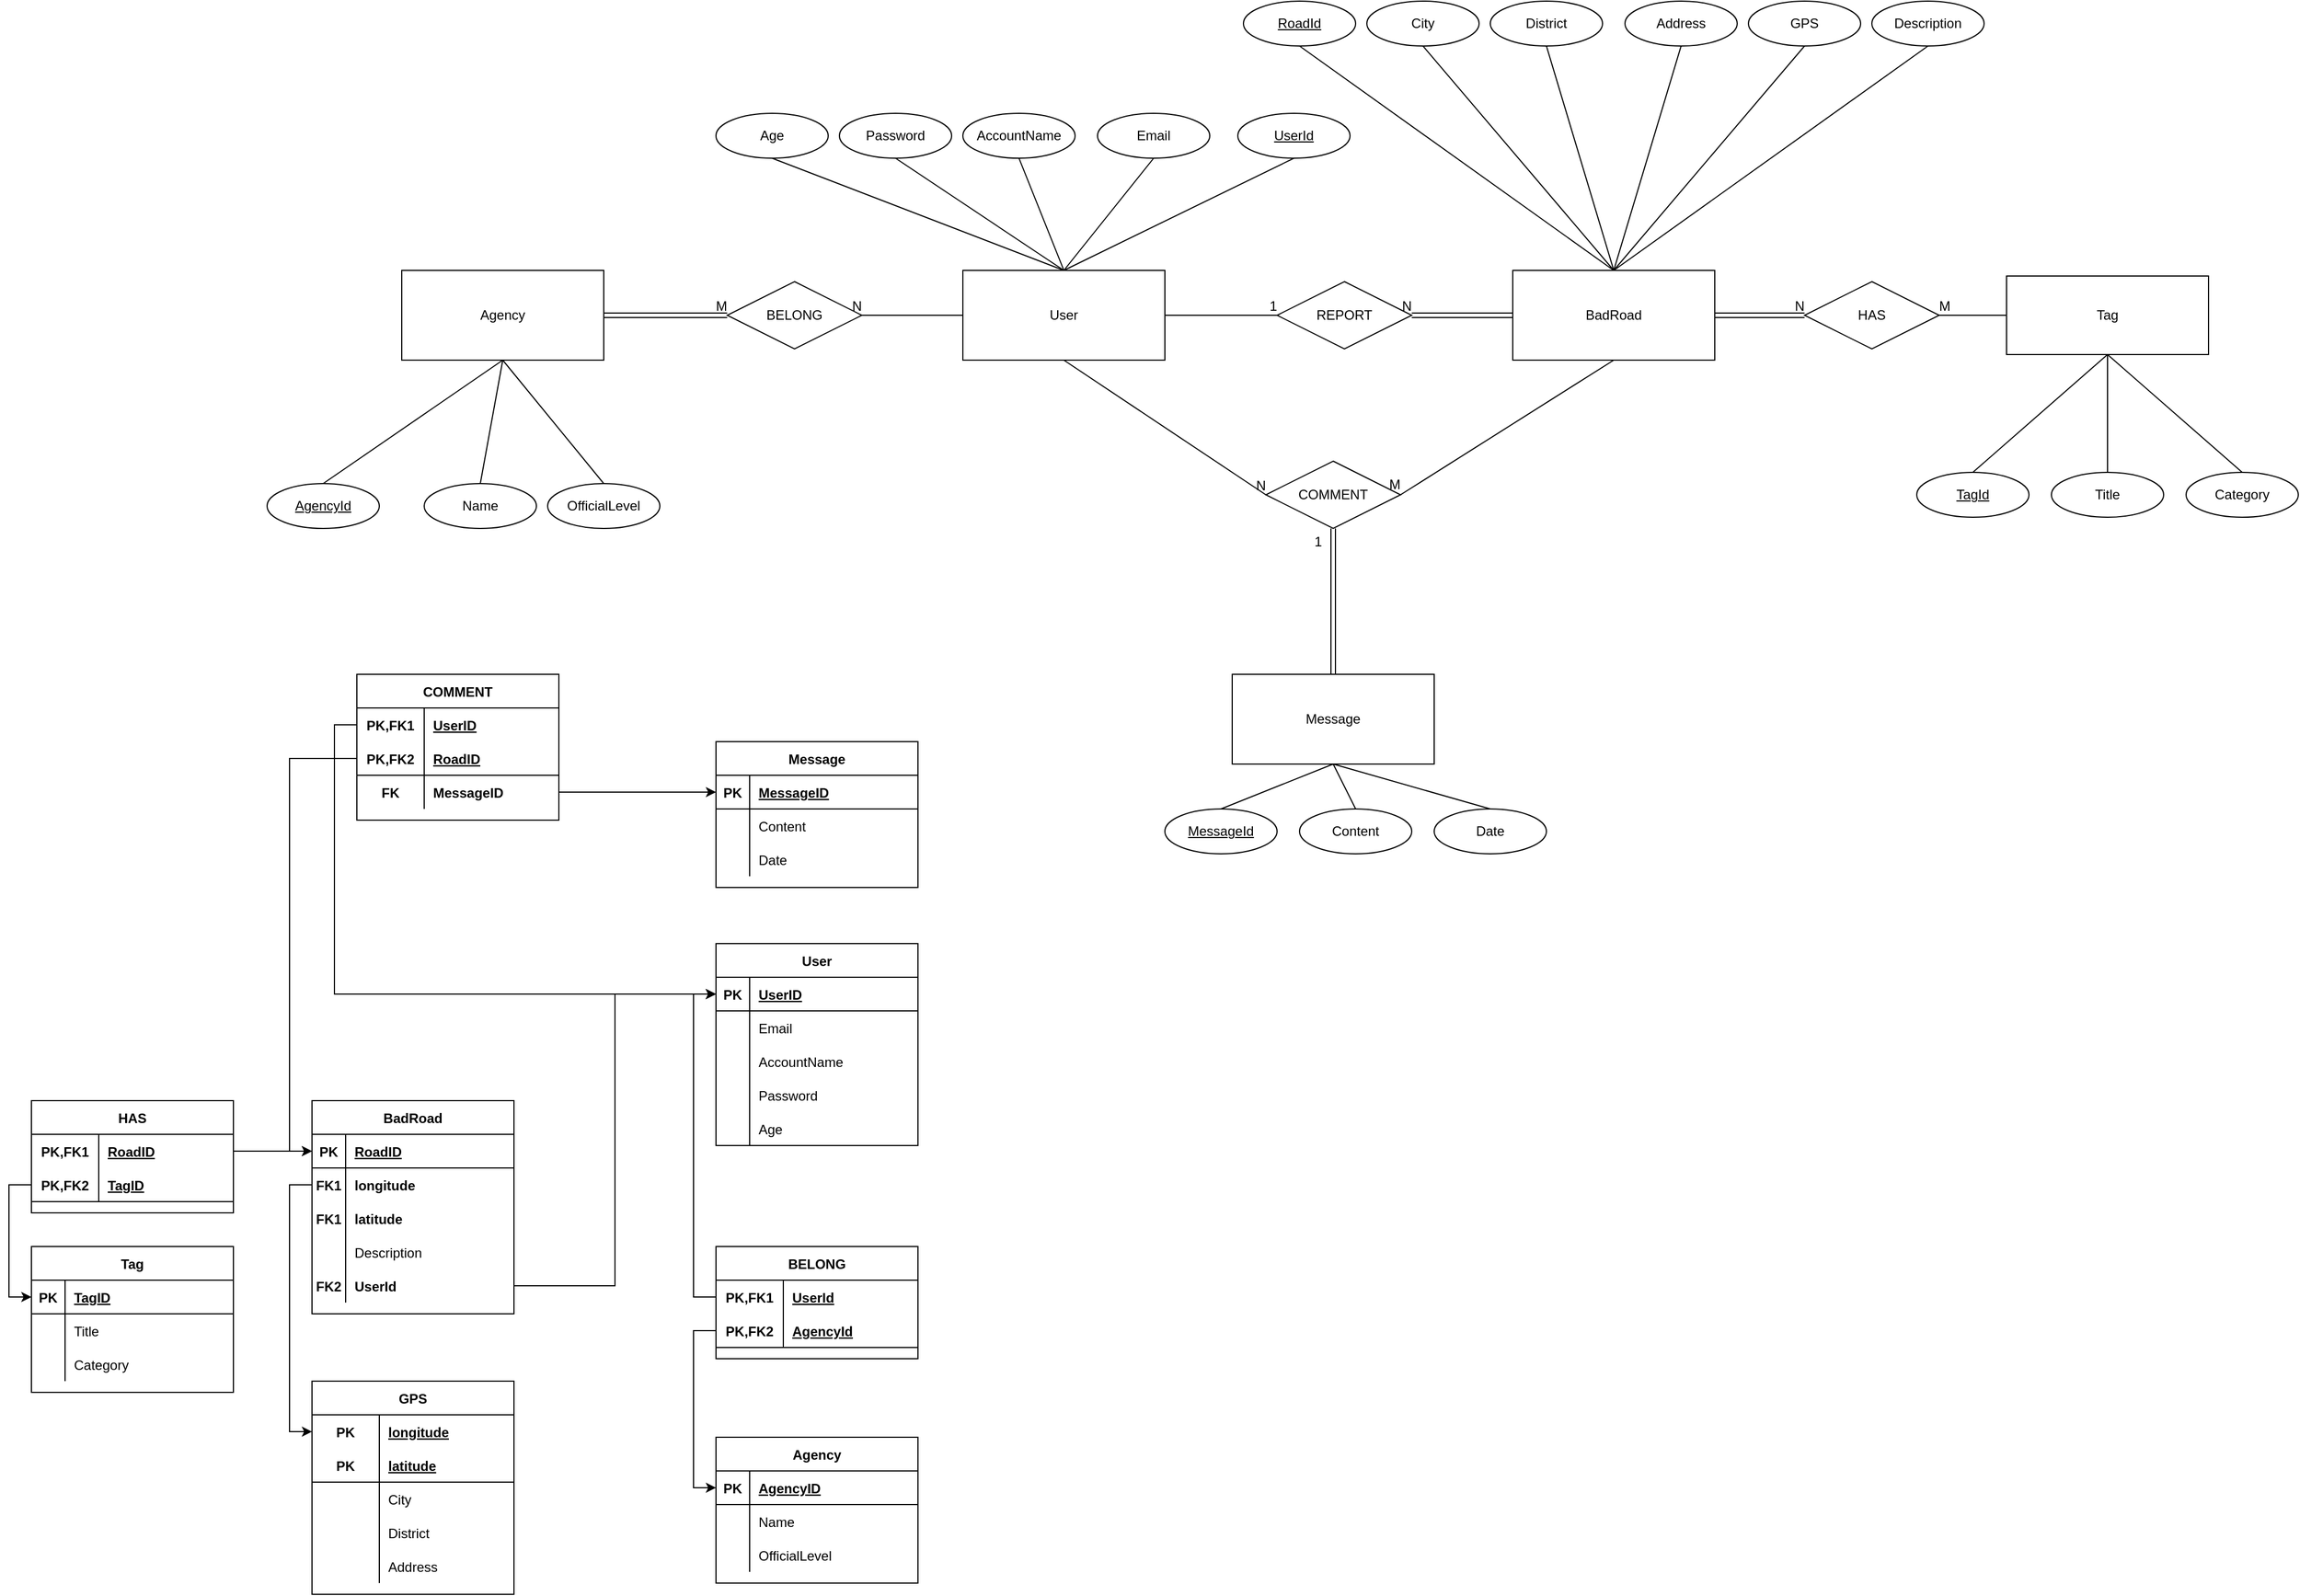 <mxfile version="16.0.3" type="device"><diagram id="R2lEEEUBdFMjLlhIrx00" name="Page-1"><mxGraphModel dx="2272" dy="762" grid="1" gridSize="10" guides="1" tooltips="1" connect="1" arrows="1" fold="1" page="1" pageScale="1" pageWidth="850" pageHeight="1100" math="0" shadow="0" extFonts="Permanent Marker^https://fonts.googleapis.com/css?family=Permanent+Marker"><root><mxCell id="0"/><mxCell id="1" parent="0"/><mxCell id="YirFMe6kpLTMvPpuCkTy-1" value="User" style="whiteSpace=wrap;html=1;align=center;" parent="1" vertex="1"><mxGeometry x="80" y="270" width="180" height="80" as="geometry"/></mxCell><mxCell id="YirFMe6kpLTMvPpuCkTy-2" value="BadRoad" style="whiteSpace=wrap;html=1;align=center;" parent="1" vertex="1"><mxGeometry x="570" y="270" width="180" height="80" as="geometry"/></mxCell><mxCell id="YirFMe6kpLTMvPpuCkTy-3" value="REPORT" style="shape=rhombus;perimeter=rhombusPerimeter;whiteSpace=wrap;html=1;align=center;" parent="1" vertex="1"><mxGeometry x="360" y="280" width="120" height="60" as="geometry"/></mxCell><mxCell id="YirFMe6kpLTMvPpuCkTy-7" value="Message" style="whiteSpace=wrap;html=1;align=center;" parent="1" vertex="1"><mxGeometry x="320" y="630" width="180" height="80" as="geometry"/></mxCell><mxCell id="YirFMe6kpLTMvPpuCkTy-8" value="COMMENT" style="shape=rhombus;perimeter=rhombusPerimeter;whiteSpace=wrap;html=1;align=center;" parent="1" vertex="1"><mxGeometry x="350" y="440" width="120" height="60" as="geometry"/></mxCell><mxCell id="YirFMe6kpLTMvPpuCkTy-12" value="Tag" style="whiteSpace=wrap;html=1;align=center;" parent="1" vertex="1"><mxGeometry x="1010" y="275" width="180" height="70" as="geometry"/></mxCell><mxCell id="YirFMe6kpLTMvPpuCkTy-15" value="HAS" style="shape=rhombus;perimeter=rhombusPerimeter;whiteSpace=wrap;html=1;align=center;" parent="1" vertex="1"><mxGeometry x="830" y="280" width="120" height="60" as="geometry"/></mxCell><mxCell id="YirFMe6kpLTMvPpuCkTy-19" value="Agency" style="whiteSpace=wrap;html=1;align=center;" parent="1" vertex="1"><mxGeometry x="-420" y="270" width="180" height="80" as="geometry"/></mxCell><mxCell id="YirFMe6kpLTMvPpuCkTy-20" value="BELONG" style="shape=rhombus;perimeter=rhombusPerimeter;whiteSpace=wrap;html=1;align=center;" parent="1" vertex="1"><mxGeometry x="-130" y="280" width="120" height="60" as="geometry"/></mxCell><mxCell id="YirFMe6kpLTMvPpuCkTy-25" value="MessageId" style="ellipse;whiteSpace=wrap;html=1;align=center;fontStyle=4;" parent="1" vertex="1"><mxGeometry x="260" y="750" width="100" height="40" as="geometry"/></mxCell><mxCell id="YirFMe6kpLTMvPpuCkTy-26" value="Content" style="ellipse;whiteSpace=wrap;html=1;align=center;" parent="1" vertex="1"><mxGeometry x="380" y="750" width="100" height="40" as="geometry"/></mxCell><mxCell id="YirFMe6kpLTMvPpuCkTy-27" value="Date" style="ellipse;whiteSpace=wrap;html=1;align=center;" parent="1" vertex="1"><mxGeometry x="500" y="750" width="100" height="40" as="geometry"/></mxCell><mxCell id="YirFMe6kpLTMvPpuCkTy-29" value="" style="endArrow=none;html=1;rounded=0;exitX=0.5;exitY=1;exitDx=0;exitDy=0;entryX=0.5;entryY=0;entryDx=0;entryDy=0;" parent="1" source="YirFMe6kpLTMvPpuCkTy-7" target="YirFMe6kpLTMvPpuCkTy-25" edge="1"><mxGeometry relative="1" as="geometry"><mxPoint x="420" y="510" as="sourcePoint"/><mxPoint x="420" y="640" as="targetPoint"/></mxGeometry></mxCell><mxCell id="YirFMe6kpLTMvPpuCkTy-30" value="" style="endArrow=none;html=1;rounded=0;entryX=0.5;entryY=0;entryDx=0;entryDy=0;" parent="1" target="YirFMe6kpLTMvPpuCkTy-26" edge="1"><mxGeometry relative="1" as="geometry"><mxPoint x="410" y="710" as="sourcePoint"/><mxPoint x="320" y="760" as="targetPoint"/></mxGeometry></mxCell><mxCell id="YirFMe6kpLTMvPpuCkTy-31" value="" style="endArrow=none;html=1;rounded=0;entryX=0.5;entryY=0;entryDx=0;entryDy=0;exitX=0.5;exitY=1;exitDx=0;exitDy=0;" parent="1" source="YirFMe6kpLTMvPpuCkTy-7" target="YirFMe6kpLTMvPpuCkTy-27" edge="1"><mxGeometry relative="1" as="geometry"><mxPoint x="420" y="720" as="sourcePoint"/><mxPoint x="440" y="760" as="targetPoint"/></mxGeometry></mxCell><mxCell id="YirFMe6kpLTMvPpuCkTy-32" value="TagId" style="ellipse;whiteSpace=wrap;html=1;align=center;fontStyle=4;" parent="1" vertex="1"><mxGeometry x="930" y="450" width="100" height="40" as="geometry"/></mxCell><mxCell id="YirFMe6kpLTMvPpuCkTy-33" value="Title" style="ellipse;whiteSpace=wrap;html=1;align=center;" parent="1" vertex="1"><mxGeometry x="1050" y="450" width="100" height="40" as="geometry"/></mxCell><mxCell id="YirFMe6kpLTMvPpuCkTy-34" value="Category" style="ellipse;whiteSpace=wrap;html=1;align=center;" parent="1" vertex="1"><mxGeometry x="1170" y="450" width="100" height="40" as="geometry"/></mxCell><mxCell id="YirFMe6kpLTMvPpuCkTy-35" value="" style="endArrow=none;html=1;rounded=0;entryX=0.5;entryY=0;entryDx=0;entryDy=0;exitX=0.5;exitY=1;exitDx=0;exitDy=0;" parent="1" source="YirFMe6kpLTMvPpuCkTy-12" target="YirFMe6kpLTMvPpuCkTy-32" edge="1"><mxGeometry relative="1" as="geometry"><mxPoint x="1100" y="340" as="sourcePoint"/><mxPoint x="1090" y="340" as="targetPoint"/></mxGeometry></mxCell><mxCell id="YirFMe6kpLTMvPpuCkTy-36" value="" style="endArrow=none;html=1;rounded=0;entryX=0.5;entryY=0;entryDx=0;entryDy=0;exitX=0.5;exitY=1;exitDx=0;exitDy=0;" parent="1" source="YirFMe6kpLTMvPpuCkTy-12" target="YirFMe6kpLTMvPpuCkTy-33" edge="1"><mxGeometry relative="1" as="geometry"><mxPoint x="1100" y="340" as="sourcePoint"/><mxPoint x="990" y="460" as="targetPoint"/></mxGeometry></mxCell><mxCell id="YirFMe6kpLTMvPpuCkTy-37" value="" style="endArrow=none;html=1;rounded=0;entryX=0.5;entryY=0;entryDx=0;entryDy=0;exitX=0.5;exitY=1;exitDx=0;exitDy=0;" parent="1" source="YirFMe6kpLTMvPpuCkTy-12" target="YirFMe6kpLTMvPpuCkTy-34" edge="1"><mxGeometry relative="1" as="geometry"><mxPoint x="1080" y="410" as="sourcePoint"/><mxPoint x="1110" y="460" as="targetPoint"/></mxGeometry></mxCell><mxCell id="YirFMe6kpLTMvPpuCkTy-39" value="UserId" style="ellipse;whiteSpace=wrap;html=1;align=center;fontStyle=4;" parent="1" vertex="1"><mxGeometry x="325" y="130" width="100" height="40" as="geometry"/></mxCell><mxCell id="YirFMe6kpLTMvPpuCkTy-40" value="Email" style="ellipse;whiteSpace=wrap;html=1;align=center;" parent="1" vertex="1"><mxGeometry x="200" y="130" width="100" height="40" as="geometry"/></mxCell><mxCell id="YirFMe6kpLTMvPpuCkTy-41" value="AccountName" style="ellipse;whiteSpace=wrap;html=1;align=center;" parent="1" vertex="1"><mxGeometry x="80" y="130" width="100" height="40" as="geometry"/></mxCell><mxCell id="YirFMe6kpLTMvPpuCkTy-42" value="Password" style="ellipse;whiteSpace=wrap;html=1;align=center;" parent="1" vertex="1"><mxGeometry x="-30" y="130" width="100" height="40" as="geometry"/></mxCell><mxCell id="YirFMe6kpLTMvPpuCkTy-43" value="" style="endArrow=none;html=1;rounded=0;exitX=0.5;exitY=1;exitDx=0;exitDy=0;entryX=0.5;entryY=0;entryDx=0;entryDy=0;" parent="1" source="YirFMe6kpLTMvPpuCkTy-39" target="YirFMe6kpLTMvPpuCkTy-1" edge="1"><mxGeometry relative="1" as="geometry"><mxPoint x="180" y="490" as="sourcePoint"/><mxPoint x="340" y="490" as="targetPoint"/></mxGeometry></mxCell><mxCell id="YirFMe6kpLTMvPpuCkTy-44" value="" style="endArrow=none;html=1;rounded=0;exitX=0.5;exitY=1;exitDx=0;exitDy=0;" parent="1" source="YirFMe6kpLTMvPpuCkTy-40" edge="1"><mxGeometry relative="1" as="geometry"><mxPoint x="30" y="390" as="sourcePoint"/><mxPoint x="170" y="270" as="targetPoint"/></mxGeometry></mxCell><mxCell id="YirFMe6kpLTMvPpuCkTy-45" value="" style="endArrow=none;html=1;rounded=0;exitX=0.5;exitY=1;exitDx=0;exitDy=0;entryX=0.5;entryY=0;entryDx=0;entryDy=0;" parent="1" source="YirFMe6kpLTMvPpuCkTy-41" target="YirFMe6kpLTMvPpuCkTy-1" edge="1"><mxGeometry relative="1" as="geometry"><mxPoint y="320" as="sourcePoint"/><mxPoint x="90" y="320" as="targetPoint"/></mxGeometry></mxCell><mxCell id="YirFMe6kpLTMvPpuCkTy-46" value="" style="endArrow=none;html=1;rounded=0;exitX=0.5;exitY=1;exitDx=0;exitDy=0;entryX=0.5;entryY=0;entryDx=0;entryDy=0;" parent="1" source="YirFMe6kpLTMvPpuCkTy-42" target="YirFMe6kpLTMvPpuCkTy-1" edge="1"><mxGeometry relative="1" as="geometry"><mxPoint y="400" as="sourcePoint"/><mxPoint x="90" y="320" as="targetPoint"/></mxGeometry></mxCell><mxCell id="YirFMe6kpLTMvPpuCkTy-48" value="AgencyId" style="ellipse;whiteSpace=wrap;html=1;align=center;fontStyle=4;" parent="1" vertex="1"><mxGeometry x="-540" y="460" width="100" height="40" as="geometry"/></mxCell><mxCell id="YirFMe6kpLTMvPpuCkTy-50" value="Name" style="ellipse;whiteSpace=wrap;html=1;align=center;" parent="1" vertex="1"><mxGeometry x="-400" y="460" width="100" height="40" as="geometry"/></mxCell><mxCell id="YirFMe6kpLTMvPpuCkTy-51" value="OfficialLevel" style="ellipse;whiteSpace=wrap;html=1;align=center;" parent="1" vertex="1"><mxGeometry x="-290" y="460" width="100" height="40" as="geometry"/></mxCell><mxCell id="YirFMe6kpLTMvPpuCkTy-52" value="" style="endArrow=none;html=1;rounded=0;exitX=0.5;exitY=1;exitDx=0;exitDy=0;entryX=0.5;entryY=0;entryDx=0;entryDy=0;" parent="1" source="YirFMe6kpLTMvPpuCkTy-19" target="YirFMe6kpLTMvPpuCkTy-48" edge="1"><mxGeometry relative="1" as="geometry"><mxPoint x="180" y="490" as="sourcePoint"/><mxPoint x="340" y="490" as="targetPoint"/></mxGeometry></mxCell><mxCell id="YirFMe6kpLTMvPpuCkTy-53" value="" style="endArrow=none;html=1;rounded=0;exitX=0.5;exitY=1;exitDx=0;exitDy=0;entryX=0.5;entryY=0;entryDx=0;entryDy=0;" parent="1" source="YirFMe6kpLTMvPpuCkTy-19" target="YirFMe6kpLTMvPpuCkTy-50" edge="1"><mxGeometry relative="1" as="geometry"><mxPoint x="-320" y="360" as="sourcePoint"/><mxPoint x="-380" y="470" as="targetPoint"/></mxGeometry></mxCell><mxCell id="YirFMe6kpLTMvPpuCkTy-54" value="" style="endArrow=none;html=1;rounded=0;exitX=0.5;exitY=1;exitDx=0;exitDy=0;entryX=0.5;entryY=0;entryDx=0;entryDy=0;" parent="1" source="YirFMe6kpLTMvPpuCkTy-19" target="YirFMe6kpLTMvPpuCkTy-51" edge="1"><mxGeometry relative="1" as="geometry"><mxPoint x="-320" y="360" as="sourcePoint"/><mxPoint x="-270" y="470" as="targetPoint"/></mxGeometry></mxCell><mxCell id="YirFMe6kpLTMvPpuCkTy-55" value="Age" style="ellipse;whiteSpace=wrap;html=1;align=center;" parent="1" vertex="1"><mxGeometry x="-140" y="130" width="100" height="40" as="geometry"/></mxCell><mxCell id="YirFMe6kpLTMvPpuCkTy-56" value="" style="endArrow=none;html=1;rounded=0;exitX=0.5;exitY=1;exitDx=0;exitDy=0;" parent="1" source="YirFMe6kpLTMvPpuCkTy-55" edge="1"><mxGeometry relative="1" as="geometry"><mxPoint x="-80" y="190" as="sourcePoint"/><mxPoint x="170" y="270" as="targetPoint"/></mxGeometry></mxCell><mxCell id="YirFMe6kpLTMvPpuCkTy-62" value="RoadId" style="ellipse;whiteSpace=wrap;html=1;align=center;fontStyle=4;" parent="1" vertex="1"><mxGeometry x="330" y="30" width="100" height="40" as="geometry"/></mxCell><mxCell id="YirFMe6kpLTMvPpuCkTy-63" value="Address" style="ellipse;whiteSpace=wrap;html=1;align=center;" parent="1" vertex="1"><mxGeometry x="670" y="30" width="100" height="40" as="geometry"/></mxCell><mxCell id="YirFMe6kpLTMvPpuCkTy-64" value="GPS" style="ellipse;whiteSpace=wrap;html=1;align=center;" parent="1" vertex="1"><mxGeometry x="780" y="30" width="100" height="40" as="geometry"/></mxCell><mxCell id="YirFMe6kpLTMvPpuCkTy-65" value="Description" style="ellipse;whiteSpace=wrap;html=1;align=center;" parent="1" vertex="1"><mxGeometry x="890" y="30" width="100" height="40" as="geometry"/></mxCell><mxCell id="YirFMe6kpLTMvPpuCkTy-67" value="City" style="ellipse;whiteSpace=wrap;html=1;align=center;" parent="1" vertex="1"><mxGeometry x="440" y="30" width="100" height="40" as="geometry"/></mxCell><mxCell id="YirFMe6kpLTMvPpuCkTy-68" value="District" style="ellipse;whiteSpace=wrap;html=1;align=center;" parent="1" vertex="1"><mxGeometry x="550" y="30" width="100" height="40" as="geometry"/></mxCell><mxCell id="YirFMe6kpLTMvPpuCkTy-70" value="" style="endArrow=none;html=1;rounded=0;exitX=0.5;exitY=1;exitDx=0;exitDy=0;entryX=0.5;entryY=0;entryDx=0;entryDy=0;" parent="1" source="YirFMe6kpLTMvPpuCkTy-62" target="YirFMe6kpLTMvPpuCkTy-2" edge="1"><mxGeometry relative="1" as="geometry"><mxPoint x="760" y="320" as="sourcePoint"/><mxPoint x="840" y="320" as="targetPoint"/></mxGeometry></mxCell><mxCell id="YirFMe6kpLTMvPpuCkTy-71" value="" style="endArrow=none;html=1;rounded=0;exitX=0.5;exitY=1;exitDx=0;exitDy=0;entryX=0.5;entryY=0;entryDx=0;entryDy=0;" parent="1" source="YirFMe6kpLTMvPpuCkTy-67" target="YirFMe6kpLTMvPpuCkTy-2" edge="1"><mxGeometry relative="1" as="geometry"><mxPoint x="390" y="80" as="sourcePoint"/><mxPoint x="670" y="280" as="targetPoint"/></mxGeometry></mxCell><mxCell id="YirFMe6kpLTMvPpuCkTy-73" value="" style="endArrow=none;html=1;rounded=0;exitX=0.5;exitY=1;exitDx=0;exitDy=0;entryX=0.5;entryY=0;entryDx=0;entryDy=0;" parent="1" source="YirFMe6kpLTMvPpuCkTy-68" target="YirFMe6kpLTMvPpuCkTy-2" edge="1"><mxGeometry relative="1" as="geometry"><mxPoint x="500" y="80" as="sourcePoint"/><mxPoint x="670" y="280" as="targetPoint"/></mxGeometry></mxCell><mxCell id="YirFMe6kpLTMvPpuCkTy-74" value="" style="endArrow=none;html=1;rounded=0;exitX=0.5;exitY=1;exitDx=0;exitDy=0;entryX=0.5;entryY=0;entryDx=0;entryDy=0;" parent="1" source="YirFMe6kpLTMvPpuCkTy-63" target="YirFMe6kpLTMvPpuCkTy-2" edge="1"><mxGeometry relative="1" as="geometry"><mxPoint x="610" y="80" as="sourcePoint"/><mxPoint x="670" y="280" as="targetPoint"/></mxGeometry></mxCell><mxCell id="YirFMe6kpLTMvPpuCkTy-75" value="" style="endArrow=none;html=1;rounded=0;exitX=0.5;exitY=1;exitDx=0;exitDy=0;entryX=0.5;entryY=0;entryDx=0;entryDy=0;" parent="1" source="YirFMe6kpLTMvPpuCkTy-64" target="YirFMe6kpLTMvPpuCkTy-2" edge="1"><mxGeometry relative="1" as="geometry"><mxPoint x="730" y="80" as="sourcePoint"/><mxPoint x="670" y="280" as="targetPoint"/></mxGeometry></mxCell><mxCell id="YirFMe6kpLTMvPpuCkTy-76" value="" style="endArrow=none;html=1;rounded=0;exitX=0.5;exitY=1;exitDx=0;exitDy=0;entryX=0.5;entryY=0;entryDx=0;entryDy=0;" parent="1" source="YirFMe6kpLTMvPpuCkTy-65" target="YirFMe6kpLTMvPpuCkTy-2" edge="1"><mxGeometry relative="1" as="geometry"><mxPoint x="840" y="80" as="sourcePoint"/><mxPoint x="670" y="280" as="targetPoint"/></mxGeometry></mxCell><mxCell id="T5A4hEwjB7IqHNZZooqv-5" value="" style="endArrow=none;html=1;rounded=0;entryX=1;entryY=0.5;entryDx=0;entryDy=0;exitX=0;exitY=0.5;exitDx=0;exitDy=0;" edge="1" parent="1" source="YirFMe6kpLTMvPpuCkTy-1" target="YirFMe6kpLTMvPpuCkTy-20"><mxGeometry relative="1" as="geometry"><mxPoint x="-20" y="410" as="sourcePoint"/><mxPoint x="140" y="410" as="targetPoint"/></mxGeometry></mxCell><mxCell id="T5A4hEwjB7IqHNZZooqv-6" value="N" style="resizable=0;html=1;align=right;verticalAlign=bottom;" connectable="0" vertex="1" parent="T5A4hEwjB7IqHNZZooqv-5"><mxGeometry x="1" relative="1" as="geometry"/></mxCell><mxCell id="T5A4hEwjB7IqHNZZooqv-9" value="" style="shape=link;html=1;rounded=0;exitX=1;exitY=0.5;exitDx=0;exitDy=0;entryX=0;entryY=0.5;entryDx=0;entryDy=0;" edge="1" parent="1" source="YirFMe6kpLTMvPpuCkTy-19" target="YirFMe6kpLTMvPpuCkTy-20"><mxGeometry relative="1" as="geometry"><mxPoint x="-20" y="410" as="sourcePoint"/><mxPoint x="140" y="410" as="targetPoint"/></mxGeometry></mxCell><mxCell id="T5A4hEwjB7IqHNZZooqv-10" value="M" style="resizable=0;html=1;align=right;verticalAlign=bottom;" connectable="0" vertex="1" parent="T5A4hEwjB7IqHNZZooqv-9"><mxGeometry x="1" relative="1" as="geometry"/></mxCell><mxCell id="T5A4hEwjB7IqHNZZooqv-11" value="" style="shape=link;html=1;rounded=0;entryX=1;entryY=0.5;entryDx=0;entryDy=0;exitX=0;exitY=0.5;exitDx=0;exitDy=0;" edge="1" parent="1" source="YirFMe6kpLTMvPpuCkTy-2" target="YirFMe6kpLTMvPpuCkTy-3"><mxGeometry relative="1" as="geometry"><mxPoint x="440" y="330" as="sourcePoint"/><mxPoint x="600" y="330" as="targetPoint"/></mxGeometry></mxCell><mxCell id="T5A4hEwjB7IqHNZZooqv-12" value="N" style="resizable=0;html=1;align=right;verticalAlign=bottom;" connectable="0" vertex="1" parent="T5A4hEwjB7IqHNZZooqv-11"><mxGeometry x="1" relative="1" as="geometry"/></mxCell><mxCell id="T5A4hEwjB7IqHNZZooqv-13" value="" style="endArrow=none;html=1;rounded=0;exitX=1;exitY=0.5;exitDx=0;exitDy=0;entryX=0;entryY=0.5;entryDx=0;entryDy=0;" edge="1" parent="1" source="YirFMe6kpLTMvPpuCkTy-1" target="YirFMe6kpLTMvPpuCkTy-3"><mxGeometry relative="1" as="geometry"><mxPoint x="440" y="330" as="sourcePoint"/><mxPoint x="600" y="330" as="targetPoint"/></mxGeometry></mxCell><mxCell id="T5A4hEwjB7IqHNZZooqv-14" value="1" style="resizable=0;html=1;align=right;verticalAlign=bottom;" connectable="0" vertex="1" parent="T5A4hEwjB7IqHNZZooqv-13"><mxGeometry x="1" relative="1" as="geometry"/></mxCell><mxCell id="T5A4hEwjB7IqHNZZooqv-17" value="" style="endArrow=none;html=1;rounded=0;entryX=1;entryY=0.5;entryDx=0;entryDy=0;exitX=0;exitY=0.5;exitDx=0;exitDy=0;" edge="1" parent="1" source="YirFMe6kpLTMvPpuCkTy-12" target="YirFMe6kpLTMvPpuCkTy-15"><mxGeometry relative="1" as="geometry"><mxPoint x="750" y="330" as="sourcePoint"/><mxPoint x="910" y="330" as="targetPoint"/></mxGeometry></mxCell><mxCell id="T5A4hEwjB7IqHNZZooqv-18" value="M" style="resizable=0;html=1;align=right;verticalAlign=bottom;" connectable="0" vertex="1" parent="T5A4hEwjB7IqHNZZooqv-17"><mxGeometry x="1" relative="1" as="geometry"><mxPoint x="10" as="offset"/></mxGeometry></mxCell><mxCell id="T5A4hEwjB7IqHNZZooqv-19" value="" style="shape=link;html=1;rounded=0;exitX=1;exitY=0.5;exitDx=0;exitDy=0;entryX=0;entryY=0.5;entryDx=0;entryDy=0;" edge="1" parent="1" source="YirFMe6kpLTMvPpuCkTy-2" target="YirFMe6kpLTMvPpuCkTy-15"><mxGeometry relative="1" as="geometry"><mxPoint x="340" y="390" as="sourcePoint"/><mxPoint x="500" y="390" as="targetPoint"/></mxGeometry></mxCell><mxCell id="T5A4hEwjB7IqHNZZooqv-20" value="N" style="resizable=0;html=1;align=right;verticalAlign=bottom;" connectable="0" vertex="1" parent="T5A4hEwjB7IqHNZZooqv-19"><mxGeometry x="1" relative="1" as="geometry"/></mxCell><mxCell id="T5A4hEwjB7IqHNZZooqv-21" value="" style="shape=link;html=1;rounded=0;entryX=0.5;entryY=1;entryDx=0;entryDy=0;exitX=0.5;exitY=0;exitDx=0;exitDy=0;" edge="1" parent="1" source="YirFMe6kpLTMvPpuCkTy-7" target="YirFMe6kpLTMvPpuCkTy-8"><mxGeometry relative="1" as="geometry"><mxPoint x="340" y="480" as="sourcePoint"/><mxPoint x="500" y="480" as="targetPoint"/></mxGeometry></mxCell><mxCell id="T5A4hEwjB7IqHNZZooqv-22" value="1" style="resizable=0;html=1;align=right;verticalAlign=bottom;" connectable="0" vertex="1" parent="T5A4hEwjB7IqHNZZooqv-21"><mxGeometry x="1" relative="1" as="geometry"><mxPoint x="-10" y="20" as="offset"/></mxGeometry></mxCell><mxCell id="T5A4hEwjB7IqHNZZooqv-23" value="" style="endArrow=none;html=1;rounded=0;exitX=0.5;exitY=1;exitDx=0;exitDy=0;entryX=0;entryY=0.5;entryDx=0;entryDy=0;" edge="1" parent="1" source="YirFMe6kpLTMvPpuCkTy-1" target="YirFMe6kpLTMvPpuCkTy-8"><mxGeometry relative="1" as="geometry"><mxPoint x="340" y="480" as="sourcePoint"/><mxPoint x="500" y="480" as="targetPoint"/></mxGeometry></mxCell><mxCell id="T5A4hEwjB7IqHNZZooqv-24" value="N" style="resizable=0;html=1;align=right;verticalAlign=bottom;" connectable="0" vertex="1" parent="T5A4hEwjB7IqHNZZooqv-23"><mxGeometry x="1" relative="1" as="geometry"/></mxCell><mxCell id="T5A4hEwjB7IqHNZZooqv-25" value="" style="endArrow=none;html=1;rounded=0;entryX=1;entryY=0.5;entryDx=0;entryDy=0;exitX=0.5;exitY=1;exitDx=0;exitDy=0;" edge="1" parent="1" source="YirFMe6kpLTMvPpuCkTy-2" target="YirFMe6kpLTMvPpuCkTy-8"><mxGeometry relative="1" as="geometry"><mxPoint x="340" y="480" as="sourcePoint"/><mxPoint x="500" y="480" as="targetPoint"/></mxGeometry></mxCell><mxCell id="T5A4hEwjB7IqHNZZooqv-26" value="M" style="resizable=0;html=1;align=right;verticalAlign=bottom;" connectable="0" vertex="1" parent="T5A4hEwjB7IqHNZZooqv-25"><mxGeometry x="1" relative="1" as="geometry"/></mxCell><mxCell id="T5A4hEwjB7IqHNZZooqv-27" value="Agency" style="shape=table;startSize=30;container=1;collapsible=1;childLayout=tableLayout;fixedRows=1;rowLines=0;fontStyle=1;align=center;resizeLast=1;" vertex="1" parent="1"><mxGeometry x="-140" y="1310" width="180" height="130" as="geometry"/></mxCell><mxCell id="T5A4hEwjB7IqHNZZooqv-28" value="" style="shape=partialRectangle;collapsible=0;dropTarget=0;pointerEvents=0;fillColor=none;top=0;left=0;bottom=1;right=0;points=[[0,0.5],[1,0.5]];portConstraint=eastwest;" vertex="1" parent="T5A4hEwjB7IqHNZZooqv-27"><mxGeometry y="30" width="180" height="30" as="geometry"/></mxCell><mxCell id="T5A4hEwjB7IqHNZZooqv-29" value="PK" style="shape=partialRectangle;connectable=0;fillColor=none;top=0;left=0;bottom=0;right=0;fontStyle=1;overflow=hidden;" vertex="1" parent="T5A4hEwjB7IqHNZZooqv-28"><mxGeometry width="30" height="30" as="geometry"><mxRectangle width="30" height="30" as="alternateBounds"/></mxGeometry></mxCell><mxCell id="T5A4hEwjB7IqHNZZooqv-30" value="AgencyID" style="shape=partialRectangle;connectable=0;fillColor=none;top=0;left=0;bottom=0;right=0;align=left;spacingLeft=6;fontStyle=5;overflow=hidden;" vertex="1" parent="T5A4hEwjB7IqHNZZooqv-28"><mxGeometry x="30" width="150" height="30" as="geometry"><mxRectangle width="150" height="30" as="alternateBounds"/></mxGeometry></mxCell><mxCell id="T5A4hEwjB7IqHNZZooqv-31" value="" style="shape=partialRectangle;collapsible=0;dropTarget=0;pointerEvents=0;fillColor=none;top=0;left=0;bottom=0;right=0;points=[[0,0.5],[1,0.5]];portConstraint=eastwest;" vertex="1" parent="T5A4hEwjB7IqHNZZooqv-27"><mxGeometry y="60" width="180" height="30" as="geometry"/></mxCell><mxCell id="T5A4hEwjB7IqHNZZooqv-32" value="" style="shape=partialRectangle;connectable=0;fillColor=none;top=0;left=0;bottom=0;right=0;editable=1;overflow=hidden;" vertex="1" parent="T5A4hEwjB7IqHNZZooqv-31"><mxGeometry width="30" height="30" as="geometry"><mxRectangle width="30" height="30" as="alternateBounds"/></mxGeometry></mxCell><mxCell id="T5A4hEwjB7IqHNZZooqv-33" value="Name" style="shape=partialRectangle;connectable=0;fillColor=none;top=0;left=0;bottom=0;right=0;align=left;spacingLeft=6;overflow=hidden;" vertex="1" parent="T5A4hEwjB7IqHNZZooqv-31"><mxGeometry x="30" width="150" height="30" as="geometry"><mxRectangle width="150" height="30" as="alternateBounds"/></mxGeometry></mxCell><mxCell id="T5A4hEwjB7IqHNZZooqv-34" value="" style="shape=partialRectangle;collapsible=0;dropTarget=0;pointerEvents=0;fillColor=none;top=0;left=0;bottom=0;right=0;points=[[0,0.5],[1,0.5]];portConstraint=eastwest;" vertex="1" parent="T5A4hEwjB7IqHNZZooqv-27"><mxGeometry y="90" width="180" height="30" as="geometry"/></mxCell><mxCell id="T5A4hEwjB7IqHNZZooqv-35" value="" style="shape=partialRectangle;connectable=0;fillColor=none;top=0;left=0;bottom=0;right=0;editable=1;overflow=hidden;" vertex="1" parent="T5A4hEwjB7IqHNZZooqv-34"><mxGeometry width="30" height="30" as="geometry"><mxRectangle width="30" height="30" as="alternateBounds"/></mxGeometry></mxCell><mxCell id="T5A4hEwjB7IqHNZZooqv-36" value="OfficialLevel" style="shape=partialRectangle;connectable=0;fillColor=none;top=0;left=0;bottom=0;right=0;align=left;spacingLeft=6;overflow=hidden;" vertex="1" parent="T5A4hEwjB7IqHNZZooqv-34"><mxGeometry x="30" width="150" height="30" as="geometry"><mxRectangle width="150" height="30" as="alternateBounds"/></mxGeometry></mxCell><mxCell id="T5A4hEwjB7IqHNZZooqv-42" value="User" style="shape=table;startSize=30;container=1;collapsible=1;childLayout=tableLayout;fixedRows=1;rowLines=0;fontStyle=1;align=center;resizeLast=1;" vertex="1" parent="1"><mxGeometry x="-140" y="870" width="180" height="180" as="geometry"><mxRectangle x="-400" y="700" width="60" height="30" as="alternateBounds"/></mxGeometry></mxCell><mxCell id="T5A4hEwjB7IqHNZZooqv-43" value="" style="shape=partialRectangle;collapsible=0;dropTarget=0;pointerEvents=0;fillColor=none;top=0;left=0;bottom=1;right=0;points=[[0,0.5],[1,0.5]];portConstraint=eastwest;" vertex="1" parent="T5A4hEwjB7IqHNZZooqv-42"><mxGeometry y="30" width="180" height="30" as="geometry"/></mxCell><mxCell id="T5A4hEwjB7IqHNZZooqv-44" value="PK" style="shape=partialRectangle;connectable=0;fillColor=none;top=0;left=0;bottom=0;right=0;fontStyle=1;overflow=hidden;" vertex="1" parent="T5A4hEwjB7IqHNZZooqv-43"><mxGeometry width="30" height="30" as="geometry"><mxRectangle width="30" height="30" as="alternateBounds"/></mxGeometry></mxCell><mxCell id="T5A4hEwjB7IqHNZZooqv-45" value="UserID" style="shape=partialRectangle;connectable=0;fillColor=none;top=0;left=0;bottom=0;right=0;align=left;spacingLeft=6;fontStyle=5;overflow=hidden;" vertex="1" parent="T5A4hEwjB7IqHNZZooqv-43"><mxGeometry x="30" width="150" height="30" as="geometry"><mxRectangle width="150" height="30" as="alternateBounds"/></mxGeometry></mxCell><mxCell id="T5A4hEwjB7IqHNZZooqv-46" value="" style="shape=partialRectangle;collapsible=0;dropTarget=0;pointerEvents=0;fillColor=none;top=0;left=0;bottom=0;right=0;points=[[0,0.5],[1,0.5]];portConstraint=eastwest;" vertex="1" parent="T5A4hEwjB7IqHNZZooqv-42"><mxGeometry y="60" width="180" height="30" as="geometry"/></mxCell><mxCell id="T5A4hEwjB7IqHNZZooqv-47" value="" style="shape=partialRectangle;connectable=0;fillColor=none;top=0;left=0;bottom=0;right=0;editable=1;overflow=hidden;" vertex="1" parent="T5A4hEwjB7IqHNZZooqv-46"><mxGeometry width="30" height="30" as="geometry"><mxRectangle width="30" height="30" as="alternateBounds"/></mxGeometry></mxCell><mxCell id="T5A4hEwjB7IqHNZZooqv-48" value="Email" style="shape=partialRectangle;connectable=0;fillColor=none;top=0;left=0;bottom=0;right=0;align=left;spacingLeft=6;overflow=hidden;" vertex="1" parent="T5A4hEwjB7IqHNZZooqv-46"><mxGeometry x="30" width="150" height="30" as="geometry"><mxRectangle width="150" height="30" as="alternateBounds"/></mxGeometry></mxCell><mxCell id="T5A4hEwjB7IqHNZZooqv-49" value="" style="shape=partialRectangle;collapsible=0;dropTarget=0;pointerEvents=0;fillColor=none;top=0;left=0;bottom=0;right=0;points=[[0,0.5],[1,0.5]];portConstraint=eastwest;" vertex="1" parent="T5A4hEwjB7IqHNZZooqv-42"><mxGeometry y="90" width="180" height="30" as="geometry"/></mxCell><mxCell id="T5A4hEwjB7IqHNZZooqv-50" value="" style="shape=partialRectangle;connectable=0;fillColor=none;top=0;left=0;bottom=0;right=0;editable=1;overflow=hidden;" vertex="1" parent="T5A4hEwjB7IqHNZZooqv-49"><mxGeometry width="30" height="30" as="geometry"><mxRectangle width="30" height="30" as="alternateBounds"/></mxGeometry></mxCell><mxCell id="T5A4hEwjB7IqHNZZooqv-51" value="AccountName" style="shape=partialRectangle;connectable=0;fillColor=none;top=0;left=0;bottom=0;right=0;align=left;spacingLeft=6;overflow=hidden;" vertex="1" parent="T5A4hEwjB7IqHNZZooqv-49"><mxGeometry x="30" width="150" height="30" as="geometry"><mxRectangle width="150" height="30" as="alternateBounds"/></mxGeometry></mxCell><mxCell id="T5A4hEwjB7IqHNZZooqv-52" value="" style="shape=partialRectangle;collapsible=0;dropTarget=0;pointerEvents=0;fillColor=none;top=0;left=0;bottom=0;right=0;points=[[0,0.5],[1,0.5]];portConstraint=eastwest;" vertex="1" parent="T5A4hEwjB7IqHNZZooqv-42"><mxGeometry y="120" width="180" height="30" as="geometry"/></mxCell><mxCell id="T5A4hEwjB7IqHNZZooqv-53" value="" style="shape=partialRectangle;connectable=0;fillColor=none;top=0;left=0;bottom=0;right=0;editable=1;overflow=hidden;" vertex="1" parent="T5A4hEwjB7IqHNZZooqv-52"><mxGeometry width="30" height="30" as="geometry"><mxRectangle width="30" height="30" as="alternateBounds"/></mxGeometry></mxCell><mxCell id="T5A4hEwjB7IqHNZZooqv-54" value="Password" style="shape=partialRectangle;connectable=0;fillColor=none;top=0;left=0;bottom=0;right=0;align=left;spacingLeft=6;overflow=hidden;" vertex="1" parent="T5A4hEwjB7IqHNZZooqv-52"><mxGeometry x="30" width="150" height="30" as="geometry"><mxRectangle width="150" height="30" as="alternateBounds"/></mxGeometry></mxCell><mxCell id="T5A4hEwjB7IqHNZZooqv-59" value="" style="shape=partialRectangle;collapsible=0;dropTarget=0;pointerEvents=0;fillColor=none;top=0;left=0;bottom=0;right=0;points=[[0,0.5],[1,0.5]];portConstraint=eastwest;" vertex="1" parent="T5A4hEwjB7IqHNZZooqv-42"><mxGeometry y="150" width="180" height="30" as="geometry"/></mxCell><mxCell id="T5A4hEwjB7IqHNZZooqv-60" value="" style="shape=partialRectangle;connectable=0;fillColor=none;top=0;left=0;bottom=0;right=0;editable=1;overflow=hidden;" vertex="1" parent="T5A4hEwjB7IqHNZZooqv-59"><mxGeometry width="30" height="30" as="geometry"><mxRectangle width="30" height="30" as="alternateBounds"/></mxGeometry></mxCell><mxCell id="T5A4hEwjB7IqHNZZooqv-61" value="Age" style="shape=partialRectangle;connectable=0;fillColor=none;top=0;left=0;bottom=0;right=0;align=left;spacingLeft=6;overflow=hidden;" vertex="1" parent="T5A4hEwjB7IqHNZZooqv-59"><mxGeometry x="30" width="150" height="30" as="geometry"><mxRectangle width="150" height="30" as="alternateBounds"/></mxGeometry></mxCell><mxCell id="T5A4hEwjB7IqHNZZooqv-62" value="BadRoad" style="shape=table;startSize=30;container=1;collapsible=1;childLayout=tableLayout;fixedRows=1;rowLines=0;fontStyle=1;align=center;resizeLast=1;" vertex="1" parent="1"><mxGeometry x="-500" y="1010" width="180" height="190" as="geometry"/></mxCell><mxCell id="T5A4hEwjB7IqHNZZooqv-63" value="" style="shape=partialRectangle;collapsible=0;dropTarget=0;pointerEvents=0;fillColor=none;top=0;left=0;bottom=1;right=0;points=[[0,0.5],[1,0.5]];portConstraint=eastwest;" vertex="1" parent="T5A4hEwjB7IqHNZZooqv-62"><mxGeometry y="30" width="180" height="30" as="geometry"/></mxCell><mxCell id="T5A4hEwjB7IqHNZZooqv-64" value="PK" style="shape=partialRectangle;connectable=0;fillColor=none;top=0;left=0;bottom=0;right=0;fontStyle=1;overflow=hidden;" vertex="1" parent="T5A4hEwjB7IqHNZZooqv-63"><mxGeometry width="30" height="30" as="geometry"><mxRectangle width="30" height="30" as="alternateBounds"/></mxGeometry></mxCell><mxCell id="T5A4hEwjB7IqHNZZooqv-65" value="RoadID" style="shape=partialRectangle;connectable=0;fillColor=none;top=0;left=0;bottom=0;right=0;align=left;spacingLeft=6;fontStyle=5;overflow=hidden;" vertex="1" parent="T5A4hEwjB7IqHNZZooqv-63"><mxGeometry x="30" width="150" height="30" as="geometry"><mxRectangle width="150" height="30" as="alternateBounds"/></mxGeometry></mxCell><mxCell id="T5A4hEwjB7IqHNZZooqv-75" value="" style="shape=partialRectangle;collapsible=0;dropTarget=0;pointerEvents=0;fillColor=none;top=0;left=0;bottom=0;right=0;points=[[0,0.5],[1,0.5]];portConstraint=eastwest;" vertex="1" parent="T5A4hEwjB7IqHNZZooqv-62"><mxGeometry y="60" width="180" height="30" as="geometry"/></mxCell><mxCell id="T5A4hEwjB7IqHNZZooqv-76" value="FK1" style="shape=partialRectangle;connectable=0;fillColor=none;top=0;left=0;bottom=0;right=0;editable=1;overflow=hidden;fontStyle=1" vertex="1" parent="T5A4hEwjB7IqHNZZooqv-75"><mxGeometry width="30" height="30" as="geometry"><mxRectangle width="30" height="30" as="alternateBounds"/></mxGeometry></mxCell><mxCell id="T5A4hEwjB7IqHNZZooqv-77" value="longitude" style="shape=partialRectangle;connectable=0;fillColor=none;top=0;left=0;bottom=0;right=0;align=left;spacingLeft=6;overflow=hidden;fontStyle=1" vertex="1" parent="T5A4hEwjB7IqHNZZooqv-75"><mxGeometry x="30" width="150" height="30" as="geometry"><mxRectangle width="150" height="30" as="alternateBounds"/></mxGeometry></mxCell><mxCell id="T5A4hEwjB7IqHNZZooqv-183" value="" style="shape=partialRectangle;collapsible=0;dropTarget=0;pointerEvents=0;fillColor=none;top=0;left=0;bottom=0;right=0;points=[[0,0.5],[1,0.5]];portConstraint=eastwest;" vertex="1" parent="T5A4hEwjB7IqHNZZooqv-62"><mxGeometry y="90" width="180" height="30" as="geometry"/></mxCell><mxCell id="T5A4hEwjB7IqHNZZooqv-184" value="FK1" style="shape=partialRectangle;connectable=0;fillColor=none;top=0;left=0;bottom=0;right=0;editable=1;overflow=hidden;fontStyle=1" vertex="1" parent="T5A4hEwjB7IqHNZZooqv-183"><mxGeometry width="30" height="30" as="geometry"><mxRectangle width="30" height="30" as="alternateBounds"/></mxGeometry></mxCell><mxCell id="T5A4hEwjB7IqHNZZooqv-185" value="latitude" style="shape=partialRectangle;connectable=0;fillColor=none;top=0;left=0;bottom=0;right=0;align=left;spacingLeft=6;overflow=hidden;fontStyle=1" vertex="1" parent="T5A4hEwjB7IqHNZZooqv-183"><mxGeometry x="30" width="150" height="30" as="geometry"><mxRectangle width="150" height="30" as="alternateBounds"/></mxGeometry></mxCell><mxCell id="T5A4hEwjB7IqHNZZooqv-78" value="" style="shape=partialRectangle;collapsible=0;dropTarget=0;pointerEvents=0;fillColor=none;top=0;left=0;bottom=0;right=0;points=[[0,0.5],[1,0.5]];portConstraint=eastwest;" vertex="1" parent="T5A4hEwjB7IqHNZZooqv-62"><mxGeometry y="120" width="180" height="30" as="geometry"/></mxCell><mxCell id="T5A4hEwjB7IqHNZZooqv-79" value="" style="shape=partialRectangle;connectable=0;fillColor=none;top=0;left=0;bottom=0;right=0;editable=1;overflow=hidden;" vertex="1" parent="T5A4hEwjB7IqHNZZooqv-78"><mxGeometry width="30" height="30" as="geometry"><mxRectangle width="30" height="30" as="alternateBounds"/></mxGeometry></mxCell><mxCell id="T5A4hEwjB7IqHNZZooqv-80" value="Description" style="shape=partialRectangle;connectable=0;fillColor=none;top=0;left=0;bottom=0;right=0;align=left;spacingLeft=6;overflow=hidden;" vertex="1" parent="T5A4hEwjB7IqHNZZooqv-78"><mxGeometry x="30" width="150" height="30" as="geometry"><mxRectangle width="150" height="30" as="alternateBounds"/></mxGeometry></mxCell><mxCell id="T5A4hEwjB7IqHNZZooqv-110" value="" style="shape=partialRectangle;collapsible=0;dropTarget=0;pointerEvents=0;fillColor=none;top=0;left=0;bottom=0;right=0;points=[[0,0.5],[1,0.5]];portConstraint=eastwest;fontStyle=1" vertex="1" parent="T5A4hEwjB7IqHNZZooqv-62"><mxGeometry y="150" width="180" height="30" as="geometry"/></mxCell><mxCell id="T5A4hEwjB7IqHNZZooqv-111" value="FK2" style="shape=partialRectangle;connectable=0;fillColor=none;top=0;left=0;bottom=0;right=0;editable=1;overflow=hidden;fontStyle=1" vertex="1" parent="T5A4hEwjB7IqHNZZooqv-110"><mxGeometry width="30" height="30" as="geometry"><mxRectangle width="30" height="30" as="alternateBounds"/></mxGeometry></mxCell><mxCell id="T5A4hEwjB7IqHNZZooqv-112" value="UserId" style="shape=partialRectangle;connectable=0;fillColor=none;top=0;left=0;bottom=0;right=0;align=left;spacingLeft=6;overflow=hidden;fontStyle=1" vertex="1" parent="T5A4hEwjB7IqHNZZooqv-110"><mxGeometry x="30" width="150" height="30" as="geometry"><mxRectangle width="150" height="30" as="alternateBounds"/></mxGeometry></mxCell><mxCell id="T5A4hEwjB7IqHNZZooqv-84" value="Tag" style="shape=table;startSize=30;container=1;collapsible=1;childLayout=tableLayout;fixedRows=1;rowLines=0;fontStyle=1;align=center;resizeLast=1;" vertex="1" parent="1"><mxGeometry x="-750" y="1140" width="180" height="130" as="geometry"/></mxCell><mxCell id="T5A4hEwjB7IqHNZZooqv-85" value="" style="shape=partialRectangle;collapsible=0;dropTarget=0;pointerEvents=0;fillColor=none;top=0;left=0;bottom=1;right=0;points=[[0,0.5],[1,0.5]];portConstraint=eastwest;" vertex="1" parent="T5A4hEwjB7IqHNZZooqv-84"><mxGeometry y="30" width="180" height="30" as="geometry"/></mxCell><mxCell id="T5A4hEwjB7IqHNZZooqv-86" value="PK" style="shape=partialRectangle;connectable=0;fillColor=none;top=0;left=0;bottom=0;right=0;fontStyle=1;overflow=hidden;" vertex="1" parent="T5A4hEwjB7IqHNZZooqv-85"><mxGeometry width="30" height="30" as="geometry"><mxRectangle width="30" height="30" as="alternateBounds"/></mxGeometry></mxCell><mxCell id="T5A4hEwjB7IqHNZZooqv-87" value="TagID" style="shape=partialRectangle;connectable=0;fillColor=none;top=0;left=0;bottom=0;right=0;align=left;spacingLeft=6;fontStyle=5;overflow=hidden;" vertex="1" parent="T5A4hEwjB7IqHNZZooqv-85"><mxGeometry x="30" width="150" height="30" as="geometry"><mxRectangle width="150" height="30" as="alternateBounds"/></mxGeometry></mxCell><mxCell id="T5A4hEwjB7IqHNZZooqv-88" value="" style="shape=partialRectangle;collapsible=0;dropTarget=0;pointerEvents=0;fillColor=none;top=0;left=0;bottom=0;right=0;points=[[0,0.5],[1,0.5]];portConstraint=eastwest;" vertex="1" parent="T5A4hEwjB7IqHNZZooqv-84"><mxGeometry y="60" width="180" height="30" as="geometry"/></mxCell><mxCell id="T5A4hEwjB7IqHNZZooqv-89" value="" style="shape=partialRectangle;connectable=0;fillColor=none;top=0;left=0;bottom=0;right=0;editable=1;overflow=hidden;" vertex="1" parent="T5A4hEwjB7IqHNZZooqv-88"><mxGeometry width="30" height="30" as="geometry"><mxRectangle width="30" height="30" as="alternateBounds"/></mxGeometry></mxCell><mxCell id="T5A4hEwjB7IqHNZZooqv-90" value="Title" style="shape=partialRectangle;connectable=0;fillColor=none;top=0;left=0;bottom=0;right=0;align=left;spacingLeft=6;overflow=hidden;" vertex="1" parent="T5A4hEwjB7IqHNZZooqv-88"><mxGeometry x="30" width="150" height="30" as="geometry"><mxRectangle width="150" height="30" as="alternateBounds"/></mxGeometry></mxCell><mxCell id="T5A4hEwjB7IqHNZZooqv-91" value="" style="shape=partialRectangle;collapsible=0;dropTarget=0;pointerEvents=0;fillColor=none;top=0;left=0;bottom=0;right=0;points=[[0,0.5],[1,0.5]];portConstraint=eastwest;" vertex="1" parent="T5A4hEwjB7IqHNZZooqv-84"><mxGeometry y="90" width="180" height="30" as="geometry"/></mxCell><mxCell id="T5A4hEwjB7IqHNZZooqv-92" value="" style="shape=partialRectangle;connectable=0;fillColor=none;top=0;left=0;bottom=0;right=0;editable=1;overflow=hidden;" vertex="1" parent="T5A4hEwjB7IqHNZZooqv-91"><mxGeometry width="30" height="30" as="geometry"><mxRectangle width="30" height="30" as="alternateBounds"/></mxGeometry></mxCell><mxCell id="T5A4hEwjB7IqHNZZooqv-93" value="Category" style="shape=partialRectangle;connectable=0;fillColor=none;top=0;left=0;bottom=0;right=0;align=left;spacingLeft=6;overflow=hidden;" vertex="1" parent="T5A4hEwjB7IqHNZZooqv-91"><mxGeometry x="30" width="150" height="30" as="geometry"><mxRectangle width="150" height="30" as="alternateBounds"/></mxGeometry></mxCell><mxCell id="T5A4hEwjB7IqHNZZooqv-97" value="Message" style="shape=table;startSize=30;container=1;collapsible=1;childLayout=tableLayout;fixedRows=1;rowLines=0;fontStyle=1;align=center;resizeLast=1;" vertex="1" parent="1"><mxGeometry x="-140" y="690" width="180" height="130" as="geometry"/></mxCell><mxCell id="T5A4hEwjB7IqHNZZooqv-98" value="" style="shape=partialRectangle;collapsible=0;dropTarget=0;pointerEvents=0;fillColor=none;top=0;left=0;bottom=1;right=0;points=[[0,0.5],[1,0.5]];portConstraint=eastwest;" vertex="1" parent="T5A4hEwjB7IqHNZZooqv-97"><mxGeometry y="30" width="180" height="30" as="geometry"/></mxCell><mxCell id="T5A4hEwjB7IqHNZZooqv-99" value="PK" style="shape=partialRectangle;connectable=0;fillColor=none;top=0;left=0;bottom=0;right=0;fontStyle=1;overflow=hidden;" vertex="1" parent="T5A4hEwjB7IqHNZZooqv-98"><mxGeometry width="30" height="30" as="geometry"><mxRectangle width="30" height="30" as="alternateBounds"/></mxGeometry></mxCell><mxCell id="T5A4hEwjB7IqHNZZooqv-100" value="MessageID" style="shape=partialRectangle;connectable=0;fillColor=none;top=0;left=0;bottom=0;right=0;align=left;spacingLeft=6;fontStyle=5;overflow=hidden;" vertex="1" parent="T5A4hEwjB7IqHNZZooqv-98"><mxGeometry x="30" width="150" height="30" as="geometry"><mxRectangle width="150" height="30" as="alternateBounds"/></mxGeometry></mxCell><mxCell id="T5A4hEwjB7IqHNZZooqv-101" value="" style="shape=partialRectangle;collapsible=0;dropTarget=0;pointerEvents=0;fillColor=none;top=0;left=0;bottom=0;right=0;points=[[0,0.5],[1,0.5]];portConstraint=eastwest;" vertex="1" parent="T5A4hEwjB7IqHNZZooqv-97"><mxGeometry y="60" width="180" height="30" as="geometry"/></mxCell><mxCell id="T5A4hEwjB7IqHNZZooqv-102" value="" style="shape=partialRectangle;connectable=0;fillColor=none;top=0;left=0;bottom=0;right=0;editable=1;overflow=hidden;" vertex="1" parent="T5A4hEwjB7IqHNZZooqv-101"><mxGeometry width="30" height="30" as="geometry"><mxRectangle width="30" height="30" as="alternateBounds"/></mxGeometry></mxCell><mxCell id="T5A4hEwjB7IqHNZZooqv-103" value="Content" style="shape=partialRectangle;connectable=0;fillColor=none;top=0;left=0;bottom=0;right=0;align=left;spacingLeft=6;overflow=hidden;" vertex="1" parent="T5A4hEwjB7IqHNZZooqv-101"><mxGeometry x="30" width="150" height="30" as="geometry"><mxRectangle width="150" height="30" as="alternateBounds"/></mxGeometry></mxCell><mxCell id="T5A4hEwjB7IqHNZZooqv-104" value="" style="shape=partialRectangle;collapsible=0;dropTarget=0;pointerEvents=0;fillColor=none;top=0;left=0;bottom=0;right=0;points=[[0,0.5],[1,0.5]];portConstraint=eastwest;" vertex="1" parent="T5A4hEwjB7IqHNZZooqv-97"><mxGeometry y="90" width="180" height="30" as="geometry"/></mxCell><mxCell id="T5A4hEwjB7IqHNZZooqv-105" value="" style="shape=partialRectangle;connectable=0;fillColor=none;top=0;left=0;bottom=0;right=0;editable=1;overflow=hidden;" vertex="1" parent="T5A4hEwjB7IqHNZZooqv-104"><mxGeometry width="30" height="30" as="geometry"><mxRectangle width="30" height="30" as="alternateBounds"/></mxGeometry></mxCell><mxCell id="T5A4hEwjB7IqHNZZooqv-106" value="Date" style="shape=partialRectangle;connectable=0;fillColor=none;top=0;left=0;bottom=0;right=0;align=left;spacingLeft=6;overflow=hidden;" vertex="1" parent="T5A4hEwjB7IqHNZZooqv-104"><mxGeometry x="30" width="150" height="30" as="geometry"><mxRectangle width="150" height="30" as="alternateBounds"/></mxGeometry></mxCell><mxCell id="T5A4hEwjB7IqHNZZooqv-126" value="BELONG" style="shape=table;startSize=30;container=1;collapsible=1;childLayout=tableLayout;fixedRows=1;rowLines=0;fontStyle=1;align=center;resizeLast=1;" vertex="1" parent="1"><mxGeometry x="-140" y="1140" width="180" height="100" as="geometry"/></mxCell><mxCell id="T5A4hEwjB7IqHNZZooqv-127" value="" style="shape=partialRectangle;collapsible=0;dropTarget=0;pointerEvents=0;fillColor=none;top=0;left=0;bottom=0;right=0;points=[[0,0.5],[1,0.5]];portConstraint=eastwest;" vertex="1" parent="T5A4hEwjB7IqHNZZooqv-126"><mxGeometry y="30" width="180" height="30" as="geometry"/></mxCell><mxCell id="T5A4hEwjB7IqHNZZooqv-128" value="PK,FK1" style="shape=partialRectangle;connectable=0;fillColor=none;top=0;left=0;bottom=0;right=0;fontStyle=1;overflow=hidden;" vertex="1" parent="T5A4hEwjB7IqHNZZooqv-127"><mxGeometry width="60" height="30" as="geometry"><mxRectangle width="60" height="30" as="alternateBounds"/></mxGeometry></mxCell><mxCell id="T5A4hEwjB7IqHNZZooqv-129" value="UserId" style="shape=partialRectangle;connectable=0;fillColor=none;top=0;left=0;bottom=0;right=0;align=left;spacingLeft=6;fontStyle=5;overflow=hidden;" vertex="1" parent="T5A4hEwjB7IqHNZZooqv-127"><mxGeometry x="60" width="120" height="30" as="geometry"><mxRectangle width="120" height="30" as="alternateBounds"/></mxGeometry></mxCell><mxCell id="T5A4hEwjB7IqHNZZooqv-130" value="" style="shape=partialRectangle;collapsible=0;dropTarget=0;pointerEvents=0;fillColor=none;top=0;left=0;bottom=1;right=0;points=[[0,0.5],[1,0.5]];portConstraint=eastwest;" vertex="1" parent="T5A4hEwjB7IqHNZZooqv-126"><mxGeometry y="60" width="180" height="30" as="geometry"/></mxCell><mxCell id="T5A4hEwjB7IqHNZZooqv-131" value="PK,FK2" style="shape=partialRectangle;connectable=0;fillColor=none;top=0;left=0;bottom=0;right=0;fontStyle=1;overflow=hidden;" vertex="1" parent="T5A4hEwjB7IqHNZZooqv-130"><mxGeometry width="60" height="30" as="geometry"><mxRectangle width="60" height="30" as="alternateBounds"/></mxGeometry></mxCell><mxCell id="T5A4hEwjB7IqHNZZooqv-132" value="AgencyId" style="shape=partialRectangle;connectable=0;fillColor=none;top=0;left=0;bottom=0;right=0;align=left;spacingLeft=6;fontStyle=5;overflow=hidden;" vertex="1" parent="T5A4hEwjB7IqHNZZooqv-130"><mxGeometry x="60" width="120" height="30" as="geometry"><mxRectangle width="120" height="30" as="alternateBounds"/></mxGeometry></mxCell><mxCell id="T5A4hEwjB7IqHNZZooqv-139" value="HAS" style="shape=table;startSize=30;container=1;collapsible=1;childLayout=tableLayout;fixedRows=1;rowLines=0;fontStyle=1;align=center;resizeLast=1;" vertex="1" parent="1"><mxGeometry x="-750" y="1010" width="180" height="100" as="geometry"/></mxCell><mxCell id="T5A4hEwjB7IqHNZZooqv-140" value="" style="shape=partialRectangle;collapsible=0;dropTarget=0;pointerEvents=0;fillColor=none;top=0;left=0;bottom=0;right=0;points=[[0,0.5],[1,0.5]];portConstraint=eastwest;" vertex="1" parent="T5A4hEwjB7IqHNZZooqv-139"><mxGeometry y="30" width="180" height="30" as="geometry"/></mxCell><mxCell id="T5A4hEwjB7IqHNZZooqv-141" value="PK,FK1" style="shape=partialRectangle;connectable=0;fillColor=none;top=0;left=0;bottom=0;right=0;fontStyle=1;overflow=hidden;" vertex="1" parent="T5A4hEwjB7IqHNZZooqv-140"><mxGeometry width="60" height="30" as="geometry"><mxRectangle width="60" height="30" as="alternateBounds"/></mxGeometry></mxCell><mxCell id="T5A4hEwjB7IqHNZZooqv-142" value="RoadID" style="shape=partialRectangle;connectable=0;fillColor=none;top=0;left=0;bottom=0;right=0;align=left;spacingLeft=6;fontStyle=5;overflow=hidden;" vertex="1" parent="T5A4hEwjB7IqHNZZooqv-140"><mxGeometry x="60" width="120" height="30" as="geometry"><mxRectangle width="120" height="30" as="alternateBounds"/></mxGeometry></mxCell><mxCell id="T5A4hEwjB7IqHNZZooqv-143" value="" style="shape=partialRectangle;collapsible=0;dropTarget=0;pointerEvents=0;fillColor=none;top=0;left=0;bottom=1;right=0;points=[[0,0.5],[1,0.5]];portConstraint=eastwest;" vertex="1" parent="T5A4hEwjB7IqHNZZooqv-139"><mxGeometry y="60" width="180" height="30" as="geometry"/></mxCell><mxCell id="T5A4hEwjB7IqHNZZooqv-144" value="PK,FK2" style="shape=partialRectangle;connectable=0;fillColor=none;top=0;left=0;bottom=0;right=0;fontStyle=1;overflow=hidden;" vertex="1" parent="T5A4hEwjB7IqHNZZooqv-143"><mxGeometry width="60" height="30" as="geometry"><mxRectangle width="60" height="30" as="alternateBounds"/></mxGeometry></mxCell><mxCell id="T5A4hEwjB7IqHNZZooqv-145" value="TagID" style="shape=partialRectangle;connectable=0;fillColor=none;top=0;left=0;bottom=0;right=0;align=left;spacingLeft=6;fontStyle=5;overflow=hidden;" vertex="1" parent="T5A4hEwjB7IqHNZZooqv-143"><mxGeometry x="60" width="120" height="30" as="geometry"><mxRectangle width="120" height="30" as="alternateBounds"/></mxGeometry></mxCell><mxCell id="T5A4hEwjB7IqHNZZooqv-146" value="COMMENT" style="shape=table;startSize=30;container=1;collapsible=1;childLayout=tableLayout;fixedRows=1;rowLines=0;fontStyle=1;align=center;resizeLast=1;" vertex="1" parent="1"><mxGeometry x="-460" y="630" width="180" height="130" as="geometry"/></mxCell><mxCell id="T5A4hEwjB7IqHNZZooqv-147" value="" style="shape=partialRectangle;collapsible=0;dropTarget=0;pointerEvents=0;fillColor=none;top=0;left=0;bottom=0;right=0;points=[[0,0.5],[1,0.5]];portConstraint=eastwest;" vertex="1" parent="T5A4hEwjB7IqHNZZooqv-146"><mxGeometry y="30" width="180" height="30" as="geometry"/></mxCell><mxCell id="T5A4hEwjB7IqHNZZooqv-148" value="PK,FK1" style="shape=partialRectangle;connectable=0;fillColor=none;top=0;left=0;bottom=0;right=0;fontStyle=1;overflow=hidden;" vertex="1" parent="T5A4hEwjB7IqHNZZooqv-147"><mxGeometry width="60" height="30" as="geometry"><mxRectangle width="60" height="30" as="alternateBounds"/></mxGeometry></mxCell><mxCell id="T5A4hEwjB7IqHNZZooqv-149" value="UserID" style="shape=partialRectangle;connectable=0;fillColor=none;top=0;left=0;bottom=0;right=0;align=left;spacingLeft=6;fontStyle=5;overflow=hidden;" vertex="1" parent="T5A4hEwjB7IqHNZZooqv-147"><mxGeometry x="60" width="120" height="30" as="geometry"><mxRectangle width="120" height="30" as="alternateBounds"/></mxGeometry></mxCell><mxCell id="T5A4hEwjB7IqHNZZooqv-150" value="" style="shape=partialRectangle;collapsible=0;dropTarget=0;pointerEvents=0;fillColor=none;top=0;left=0;bottom=1;right=0;points=[[0,0.5],[1,0.5]];portConstraint=eastwest;" vertex="1" parent="T5A4hEwjB7IqHNZZooqv-146"><mxGeometry y="60" width="180" height="30" as="geometry"/></mxCell><mxCell id="T5A4hEwjB7IqHNZZooqv-151" value="PK,FK2" style="shape=partialRectangle;connectable=0;fillColor=none;top=0;left=0;bottom=0;right=0;fontStyle=1;overflow=hidden;" vertex="1" parent="T5A4hEwjB7IqHNZZooqv-150"><mxGeometry width="60" height="30" as="geometry"><mxRectangle width="60" height="30" as="alternateBounds"/></mxGeometry></mxCell><mxCell id="T5A4hEwjB7IqHNZZooqv-152" value="RoadID" style="shape=partialRectangle;connectable=0;fillColor=none;top=0;left=0;bottom=0;right=0;align=left;spacingLeft=6;fontStyle=5;overflow=hidden;" vertex="1" parent="T5A4hEwjB7IqHNZZooqv-150"><mxGeometry x="60" width="120" height="30" as="geometry"><mxRectangle width="120" height="30" as="alternateBounds"/></mxGeometry></mxCell><mxCell id="T5A4hEwjB7IqHNZZooqv-153" value="" style="shape=partialRectangle;collapsible=0;dropTarget=0;pointerEvents=0;fillColor=none;top=0;left=0;bottom=0;right=0;points=[[0,0.5],[1,0.5]];portConstraint=eastwest;" vertex="1" parent="T5A4hEwjB7IqHNZZooqv-146"><mxGeometry y="90" width="180" height="30" as="geometry"/></mxCell><mxCell id="T5A4hEwjB7IqHNZZooqv-154" value="FK" style="shape=partialRectangle;connectable=0;fillColor=none;top=0;left=0;bottom=0;right=0;editable=1;overflow=hidden;fontStyle=1" vertex="1" parent="T5A4hEwjB7IqHNZZooqv-153"><mxGeometry width="60" height="30" as="geometry"><mxRectangle width="60" height="30" as="alternateBounds"/></mxGeometry></mxCell><mxCell id="T5A4hEwjB7IqHNZZooqv-155" value="MessageID" style="shape=partialRectangle;connectable=0;fillColor=none;top=0;left=0;bottom=0;right=0;align=left;spacingLeft=6;overflow=hidden;fontStyle=1" vertex="1" parent="T5A4hEwjB7IqHNZZooqv-153"><mxGeometry x="60" width="120" height="30" as="geometry"><mxRectangle width="120" height="30" as="alternateBounds"/></mxGeometry></mxCell><mxCell id="T5A4hEwjB7IqHNZZooqv-160" style="edgeStyle=orthogonalEdgeStyle;rounded=0;orthogonalLoop=1;jettySize=auto;html=1;entryX=0;entryY=0.5;entryDx=0;entryDy=0;" edge="1" parent="1" source="T5A4hEwjB7IqHNZZooqv-110" target="T5A4hEwjB7IqHNZZooqv-43"><mxGeometry relative="1" as="geometry"/></mxCell><mxCell id="T5A4hEwjB7IqHNZZooqv-161" style="edgeStyle=orthogonalEdgeStyle;rounded=0;orthogonalLoop=1;jettySize=auto;html=1;exitX=0;exitY=0.5;exitDx=0;exitDy=0;entryX=0;entryY=0.5;entryDx=0;entryDy=0;" edge="1" parent="1" source="T5A4hEwjB7IqHNZZooqv-147" target="T5A4hEwjB7IqHNZZooqv-43"><mxGeometry relative="1" as="geometry"/></mxCell><mxCell id="T5A4hEwjB7IqHNZZooqv-162" style="edgeStyle=orthogonalEdgeStyle;rounded=0;orthogonalLoop=1;jettySize=auto;html=1;entryX=0;entryY=0.5;entryDx=0;entryDy=0;" edge="1" parent="1" source="T5A4hEwjB7IqHNZZooqv-150" target="T5A4hEwjB7IqHNZZooqv-63"><mxGeometry relative="1" as="geometry"/></mxCell><mxCell id="T5A4hEwjB7IqHNZZooqv-163" style="edgeStyle=orthogonalEdgeStyle;rounded=0;orthogonalLoop=1;jettySize=auto;html=1;entryX=0;entryY=0.5;entryDx=0;entryDy=0;" edge="1" parent="1" source="T5A4hEwjB7IqHNZZooqv-153" target="T5A4hEwjB7IqHNZZooqv-98"><mxGeometry relative="1" as="geometry"/></mxCell><mxCell id="T5A4hEwjB7IqHNZZooqv-164" style="edgeStyle=orthogonalEdgeStyle;rounded=0;orthogonalLoop=1;jettySize=auto;html=1;entryX=0;entryY=0.5;entryDx=0;entryDy=0;" edge="1" parent="1" source="T5A4hEwjB7IqHNZZooqv-127" target="T5A4hEwjB7IqHNZZooqv-43"><mxGeometry relative="1" as="geometry"/></mxCell><mxCell id="T5A4hEwjB7IqHNZZooqv-165" style="edgeStyle=orthogonalEdgeStyle;rounded=0;orthogonalLoop=1;jettySize=auto;html=1;entryX=0;entryY=0.5;entryDx=0;entryDy=0;" edge="1" parent="1" source="T5A4hEwjB7IqHNZZooqv-130" target="T5A4hEwjB7IqHNZZooqv-28"><mxGeometry relative="1" as="geometry"/></mxCell><mxCell id="T5A4hEwjB7IqHNZZooqv-166" style="edgeStyle=orthogonalEdgeStyle;rounded=0;orthogonalLoop=1;jettySize=auto;html=1;entryX=0;entryY=0.5;entryDx=0;entryDy=0;" edge="1" parent="1" source="T5A4hEwjB7IqHNZZooqv-143" target="T5A4hEwjB7IqHNZZooqv-85"><mxGeometry relative="1" as="geometry"/></mxCell><mxCell id="T5A4hEwjB7IqHNZZooqv-168" style="edgeStyle=orthogonalEdgeStyle;rounded=0;orthogonalLoop=1;jettySize=auto;html=1;entryX=0;entryY=0.5;entryDx=0;entryDy=0;" edge="1" parent="1" source="T5A4hEwjB7IqHNZZooqv-140" target="T5A4hEwjB7IqHNZZooqv-63"><mxGeometry relative="1" as="geometry"/></mxCell><mxCell id="T5A4hEwjB7IqHNZZooqv-189" value="GPS" style="shape=table;startSize=30;container=1;collapsible=1;childLayout=tableLayout;fixedRows=1;rowLines=0;fontStyle=1;align=center;resizeLast=1;" vertex="1" parent="1"><mxGeometry x="-500" y="1260" width="180" height="190" as="geometry"/></mxCell><mxCell id="T5A4hEwjB7IqHNZZooqv-190" value="" style="shape=partialRectangle;collapsible=0;dropTarget=0;pointerEvents=0;fillColor=none;top=0;left=0;bottom=0;right=0;points=[[0,0.5],[1,0.5]];portConstraint=eastwest;" vertex="1" parent="T5A4hEwjB7IqHNZZooqv-189"><mxGeometry y="30" width="180" height="30" as="geometry"/></mxCell><mxCell id="T5A4hEwjB7IqHNZZooqv-191" value="PK" style="shape=partialRectangle;connectable=0;fillColor=none;top=0;left=0;bottom=0;right=0;fontStyle=1;overflow=hidden;" vertex="1" parent="T5A4hEwjB7IqHNZZooqv-190"><mxGeometry width="60" height="30" as="geometry"><mxRectangle width="60" height="30" as="alternateBounds"/></mxGeometry></mxCell><mxCell id="T5A4hEwjB7IqHNZZooqv-192" value="longitude" style="shape=partialRectangle;connectable=0;fillColor=none;top=0;left=0;bottom=0;right=0;align=left;spacingLeft=6;fontStyle=5;overflow=hidden;" vertex="1" parent="T5A4hEwjB7IqHNZZooqv-190"><mxGeometry x="60" width="120" height="30" as="geometry"><mxRectangle width="120" height="30" as="alternateBounds"/></mxGeometry></mxCell><mxCell id="T5A4hEwjB7IqHNZZooqv-193" value="" style="shape=partialRectangle;collapsible=0;dropTarget=0;pointerEvents=0;fillColor=none;top=0;left=0;bottom=1;right=0;points=[[0,0.5],[1,0.5]];portConstraint=eastwest;" vertex="1" parent="T5A4hEwjB7IqHNZZooqv-189"><mxGeometry y="60" width="180" height="30" as="geometry"/></mxCell><mxCell id="T5A4hEwjB7IqHNZZooqv-194" value="PK" style="shape=partialRectangle;connectable=0;fillColor=none;top=0;left=0;bottom=0;right=0;fontStyle=1;overflow=hidden;" vertex="1" parent="T5A4hEwjB7IqHNZZooqv-193"><mxGeometry width="60" height="30" as="geometry"><mxRectangle width="60" height="30" as="alternateBounds"/></mxGeometry></mxCell><mxCell id="T5A4hEwjB7IqHNZZooqv-195" value="latitude" style="shape=partialRectangle;connectable=0;fillColor=none;top=0;left=0;bottom=0;right=0;align=left;spacingLeft=6;fontStyle=5;overflow=hidden;" vertex="1" parent="T5A4hEwjB7IqHNZZooqv-193"><mxGeometry x="60" width="120" height="30" as="geometry"><mxRectangle width="120" height="30" as="alternateBounds"/></mxGeometry></mxCell><mxCell id="T5A4hEwjB7IqHNZZooqv-173" value="" style="shape=partialRectangle;collapsible=0;dropTarget=0;pointerEvents=0;fillColor=none;top=0;left=0;bottom=0;right=0;points=[[0,0.5],[1,0.5]];portConstraint=eastwest;" vertex="1" parent="T5A4hEwjB7IqHNZZooqv-189"><mxGeometry y="90" width="180" height="30" as="geometry"/></mxCell><mxCell id="T5A4hEwjB7IqHNZZooqv-174" value="&#10;&#10;&lt;span style=&quot;color: rgb(0, 0, 0); font-family: helvetica; font-size: 12px; font-style: normal; font-weight: 400; letter-spacing: normal; text-align: left; text-indent: 0px; text-transform: none; word-spacing: 0px; background-color: rgb(248, 249, 250); display: inline; float: none;&quot;&gt;Address&lt;/span&gt;&#10;&#10;" style="shape=partialRectangle;connectable=0;fillColor=none;top=0;left=0;bottom=0;right=0;editable=1;overflow=hidden;" vertex="1" parent="T5A4hEwjB7IqHNZZooqv-173"><mxGeometry width="60" height="30" as="geometry"><mxRectangle width="60" height="30" as="alternateBounds"/></mxGeometry></mxCell><mxCell id="T5A4hEwjB7IqHNZZooqv-175" value="City" style="shape=partialRectangle;connectable=0;fillColor=none;top=0;left=0;bottom=0;right=0;align=left;spacingLeft=6;overflow=hidden;" vertex="1" parent="T5A4hEwjB7IqHNZZooqv-173"><mxGeometry x="60" width="120" height="30" as="geometry"><mxRectangle width="120" height="30" as="alternateBounds"/></mxGeometry></mxCell><mxCell id="T5A4hEwjB7IqHNZZooqv-176" value="" style="shape=partialRectangle;collapsible=0;dropTarget=0;pointerEvents=0;fillColor=none;top=0;left=0;bottom=0;right=0;points=[[0,0.5],[1,0.5]];portConstraint=eastwest;" vertex="1" parent="T5A4hEwjB7IqHNZZooqv-189"><mxGeometry y="120" width="180" height="30" as="geometry"/></mxCell><mxCell id="T5A4hEwjB7IqHNZZooqv-177" value="" style="shape=partialRectangle;connectable=0;fillColor=none;top=0;left=0;bottom=0;right=0;editable=1;overflow=hidden;" vertex="1" parent="T5A4hEwjB7IqHNZZooqv-176"><mxGeometry width="60" height="30" as="geometry"><mxRectangle width="60" height="30" as="alternateBounds"/></mxGeometry></mxCell><mxCell id="T5A4hEwjB7IqHNZZooqv-178" value="District" style="shape=partialRectangle;connectable=0;fillColor=none;top=0;left=0;bottom=0;right=0;align=left;spacingLeft=6;overflow=hidden;" vertex="1" parent="T5A4hEwjB7IqHNZZooqv-176"><mxGeometry x="60" width="120" height="30" as="geometry"><mxRectangle width="120" height="30" as="alternateBounds"/></mxGeometry></mxCell><mxCell id="T5A4hEwjB7IqHNZZooqv-179" value="" style="shape=partialRectangle;collapsible=0;dropTarget=0;pointerEvents=0;fillColor=none;top=0;left=0;bottom=0;right=0;points=[[0,0.5],[1,0.5]];portConstraint=eastwest;" vertex="1" parent="T5A4hEwjB7IqHNZZooqv-189"><mxGeometry y="150" width="180" height="30" as="geometry"/></mxCell><mxCell id="T5A4hEwjB7IqHNZZooqv-180" value="" style="shape=partialRectangle;connectable=0;fillColor=none;top=0;left=0;bottom=0;right=0;editable=1;overflow=hidden;" vertex="1" parent="T5A4hEwjB7IqHNZZooqv-179"><mxGeometry width="60" height="30" as="geometry"><mxRectangle width="60" height="30" as="alternateBounds"/></mxGeometry></mxCell><mxCell id="T5A4hEwjB7IqHNZZooqv-181" value="Address" style="shape=partialRectangle;connectable=0;fillColor=none;top=0;left=0;bottom=0;right=0;align=left;spacingLeft=6;overflow=hidden;" vertex="1" parent="T5A4hEwjB7IqHNZZooqv-179"><mxGeometry x="60" width="120" height="30" as="geometry"><mxRectangle width="120" height="30" as="alternateBounds"/></mxGeometry></mxCell><mxCell id="T5A4hEwjB7IqHNZZooqv-199" style="edgeStyle=orthogonalEdgeStyle;rounded=0;orthogonalLoop=1;jettySize=auto;html=1;entryX=0;entryY=0.5;entryDx=0;entryDy=0;" edge="1" parent="1" source="T5A4hEwjB7IqHNZZooqv-75" target="T5A4hEwjB7IqHNZZooqv-190"><mxGeometry relative="1" as="geometry"/></mxCell></root></mxGraphModel></diagram></mxfile>